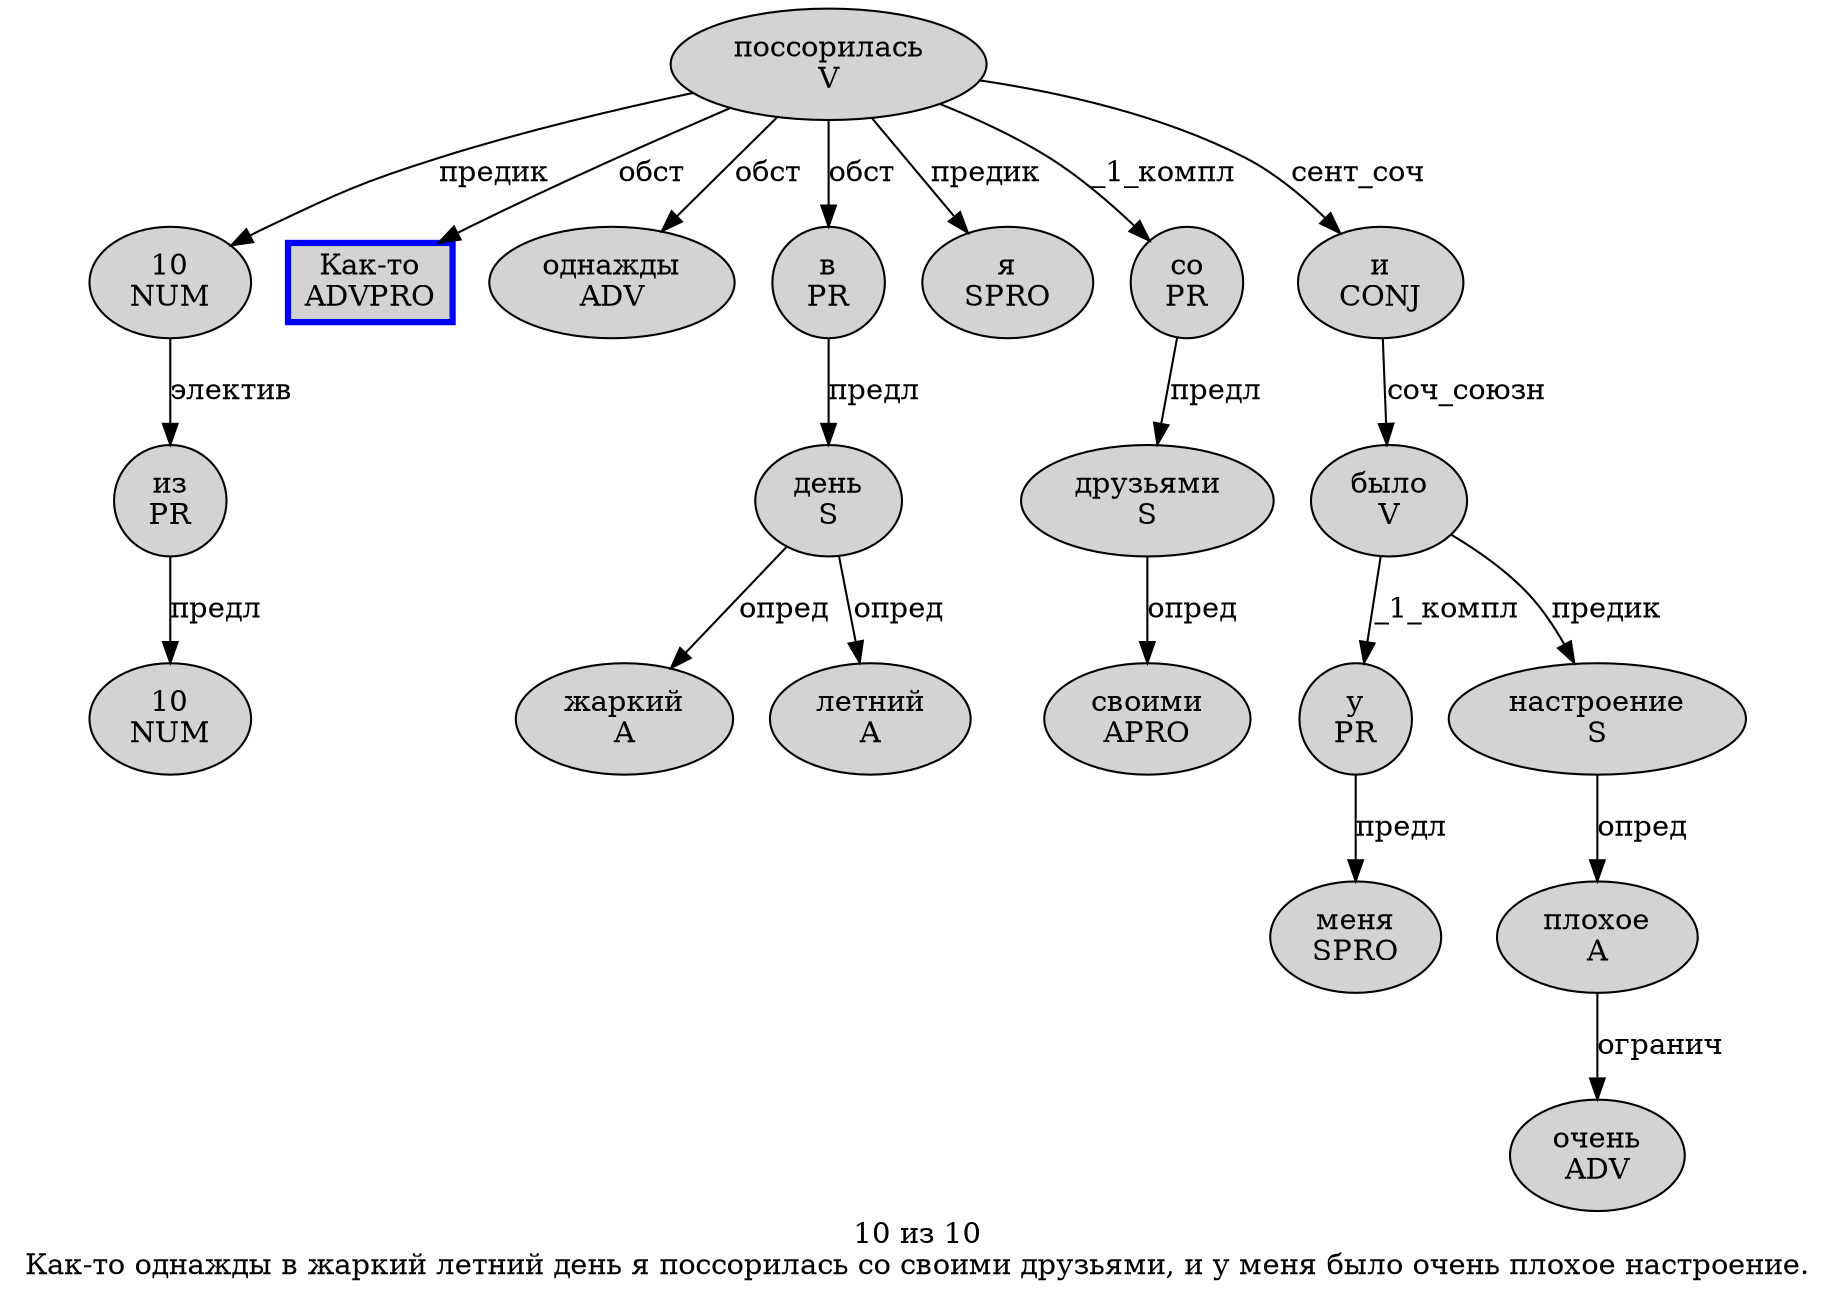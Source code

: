 digraph SENTENCE_1336 {
	graph [label="10 из 10
Как-то однажды в жаркий летний день я поссорилась со своими друзьями, и у меня было очень плохое настроение."]
	node [style=filled]
		0 [label="10
NUM" color="" fillcolor=lightgray penwidth=1 shape=ellipse]
		1 [label="из
PR" color="" fillcolor=lightgray penwidth=1 shape=ellipse]
		2 [label="10
NUM" color="" fillcolor=lightgray penwidth=1 shape=ellipse]
		3 [label="Как-то
ADVPRO" color=blue fillcolor=lightgray penwidth=3 shape=box]
		4 [label="однажды
ADV" color="" fillcolor=lightgray penwidth=1 shape=ellipse]
		5 [label="в
PR" color="" fillcolor=lightgray penwidth=1 shape=ellipse]
		6 [label="жаркий
A" color="" fillcolor=lightgray penwidth=1 shape=ellipse]
		7 [label="летний
A" color="" fillcolor=lightgray penwidth=1 shape=ellipse]
		8 [label="день
S" color="" fillcolor=lightgray penwidth=1 shape=ellipse]
		9 [label="я
SPRO" color="" fillcolor=lightgray penwidth=1 shape=ellipse]
		10 [label="поссорилась
V" color="" fillcolor=lightgray penwidth=1 shape=ellipse]
		11 [label="со
PR" color="" fillcolor=lightgray penwidth=1 shape=ellipse]
		12 [label="своими
APRO" color="" fillcolor=lightgray penwidth=1 shape=ellipse]
		13 [label="друзьями
S" color="" fillcolor=lightgray penwidth=1 shape=ellipse]
		15 [label="и
CONJ" color="" fillcolor=lightgray penwidth=1 shape=ellipse]
		16 [label="у
PR" color="" fillcolor=lightgray penwidth=1 shape=ellipse]
		17 [label="меня
SPRO" color="" fillcolor=lightgray penwidth=1 shape=ellipse]
		18 [label="было
V" color="" fillcolor=lightgray penwidth=1 shape=ellipse]
		19 [label="очень
ADV" color="" fillcolor=lightgray penwidth=1 shape=ellipse]
		20 [label="плохое
A" color="" fillcolor=lightgray penwidth=1 shape=ellipse]
		21 [label="настроение
S" color="" fillcolor=lightgray penwidth=1 shape=ellipse]
			15 -> 18 [label="соч_союзн"]
			11 -> 13 [label="предл"]
			10 -> 0 [label="предик"]
			10 -> 3 [label="обст"]
			10 -> 4 [label="обст"]
			10 -> 5 [label="обст"]
			10 -> 9 [label="предик"]
			10 -> 11 [label="_1_компл"]
			10 -> 15 [label="сент_соч"]
			16 -> 17 [label="предл"]
			13 -> 12 [label="опред"]
			18 -> 16 [label="_1_компл"]
			18 -> 21 [label="предик"]
			21 -> 20 [label="опред"]
			0 -> 1 [label="электив"]
			20 -> 19 [label="огранич"]
			1 -> 2 [label="предл"]
			5 -> 8 [label="предл"]
			8 -> 6 [label="опред"]
			8 -> 7 [label="опред"]
}